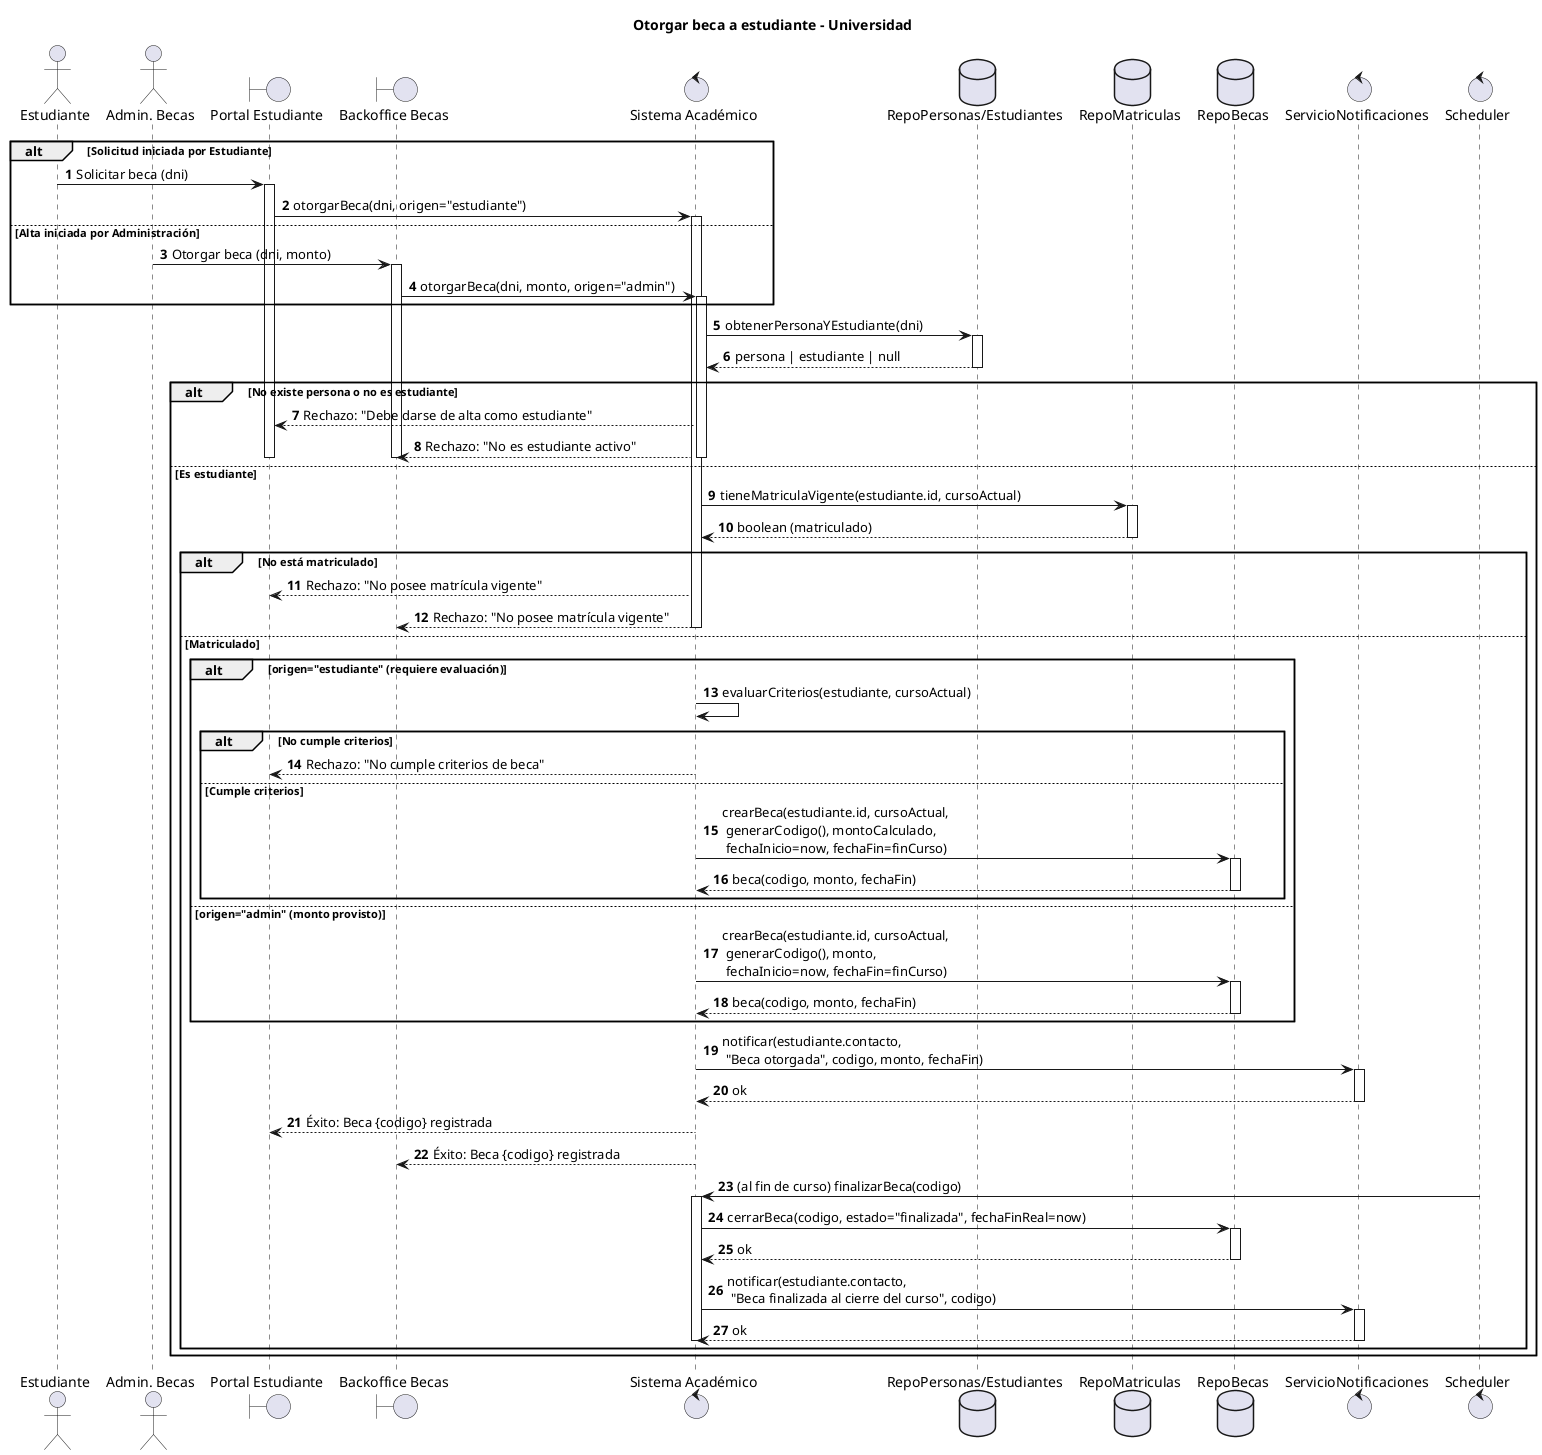 @startuml
title Otorgar beca a estudiante - Universidad
autonumber

actor "Estudiante" as EST
actor "Admin. Becas" as ADM
boundary "Portal Estudiante" as UIE
boundary "Backoffice Becas" as UIB
control "Sistema Académico" as SA
database "RepoPersonas/Estudiantes" as RPE
database "RepoMatriculas" as RMAT
database "RepoBecas" as RBEC
control "ServicioNotificaciones" as SNOT
control "Scheduler" as SCH

' Inicio alternativo
alt Solicitud iniciada por Estudiante
  EST -> UIE: Solicitar beca (dni)
  activate UIE
  UIE -> SA: otorgarBeca(dni, origen="estudiante")
  activate SA
else Alta iniciada por Administración
  ADM -> UIB: Otorgar beca (dni, monto)
  activate UIB
  UIB -> SA: otorgarBeca(dni, monto, origen="admin")
  activate SA
end

' 1) Verificar persona y condición de estudiante
SA -> RPE: obtenerPersonaYEstudiante(dni)
activate RPE
RPE --> SA: persona | estudiante | null
deactivate RPE

alt No existe persona o no es estudiante
  SA --> UIE: Rechazo: "Debe darse de alta como estudiante"
  SA --> UIB: Rechazo: "No es estudiante activo"
  deactivate SA
  deactivate UIE
  deactivate UIB
else Es estudiante
  ' 2) Verificar matrícula activa en curso vigente
  SA -> RMAT: tieneMatriculaVigente(estudiante.id, cursoActual)
  activate RMAT
  RMAT --> SA: boolean (matriculado)
  deactivate RMAT

  alt No está matriculado
    SA --> UIE: Rechazo: "No posee matrícula vigente"
    SA --> UIB: Rechazo: "No posee matrícula vigente"
    deactivate SA
    deactivate UIE
    deactivate UIB
  else Matriculado
    ' 3) Determinar monto/código de beca
    alt origen="estudiante" (requiere evaluación)
      SA -> SA: evaluarCriterios(estudiante, cursoActual)
      alt No cumple criterios
        SA --> UIE: Rechazo: "No cumple criterios de beca"
        deactivate SA
        deactivate UIE
        deactivate UIB
      else Cumple criterios
        SA -> RBEC: crearBeca(estudiante.id, cursoActual,\n generarCodigo(), montoCalculado,\n fechaInicio=now, fechaFin=finCurso)
        activate RBEC
        RBEC --> SA: beca(codigo, monto, fechaFin)
        deactivate RBEC
      end
    else origen="admin" (monto provisto)
      SA -> RBEC: crearBeca(estudiante.id, cursoActual,\n generarCodigo(), monto,\n fechaInicio=now, fechaFin=finCurso)
      activate RBEC
      RBEC --> SA: beca(codigo, monto, fechaFin)
      deactivate RBEC
    end

    ' 4) Notificar resultado
    SA -> SNOT: notificar(estudiante.contacto,\n "Beca otorgada", codigo, monto, fechaFin)
    activate SNOT
    SNOT --> SA: ok
    deactivate SNOT

    SA --> UIE: Éxito: Beca {codigo} registrada
    SA --> UIB: Éxito: Beca {codigo} registrada
    deactivate SA
    deactivate UIE
    deactivate UIB

    ' 5) Fin automático de la beca al finalizar el curso
    SCH -> SA: (al fin de curso) finalizarBeca(codigo)
    activate SA
    SA -> RBEC: cerrarBeca(codigo, estado="finalizada", fechaFinReal=now)
    activate RBEC
    RBEC --> SA: ok
    deactivate RBEC
    SA -> SNOT: notificar(estudiante.contacto,\n "Beca finalizada al cierre del curso", codigo)
    activate SNOT
    SNOT --> SA: ok
    deactivate SNOT
    deactivate SA
  end
end
@enduml

